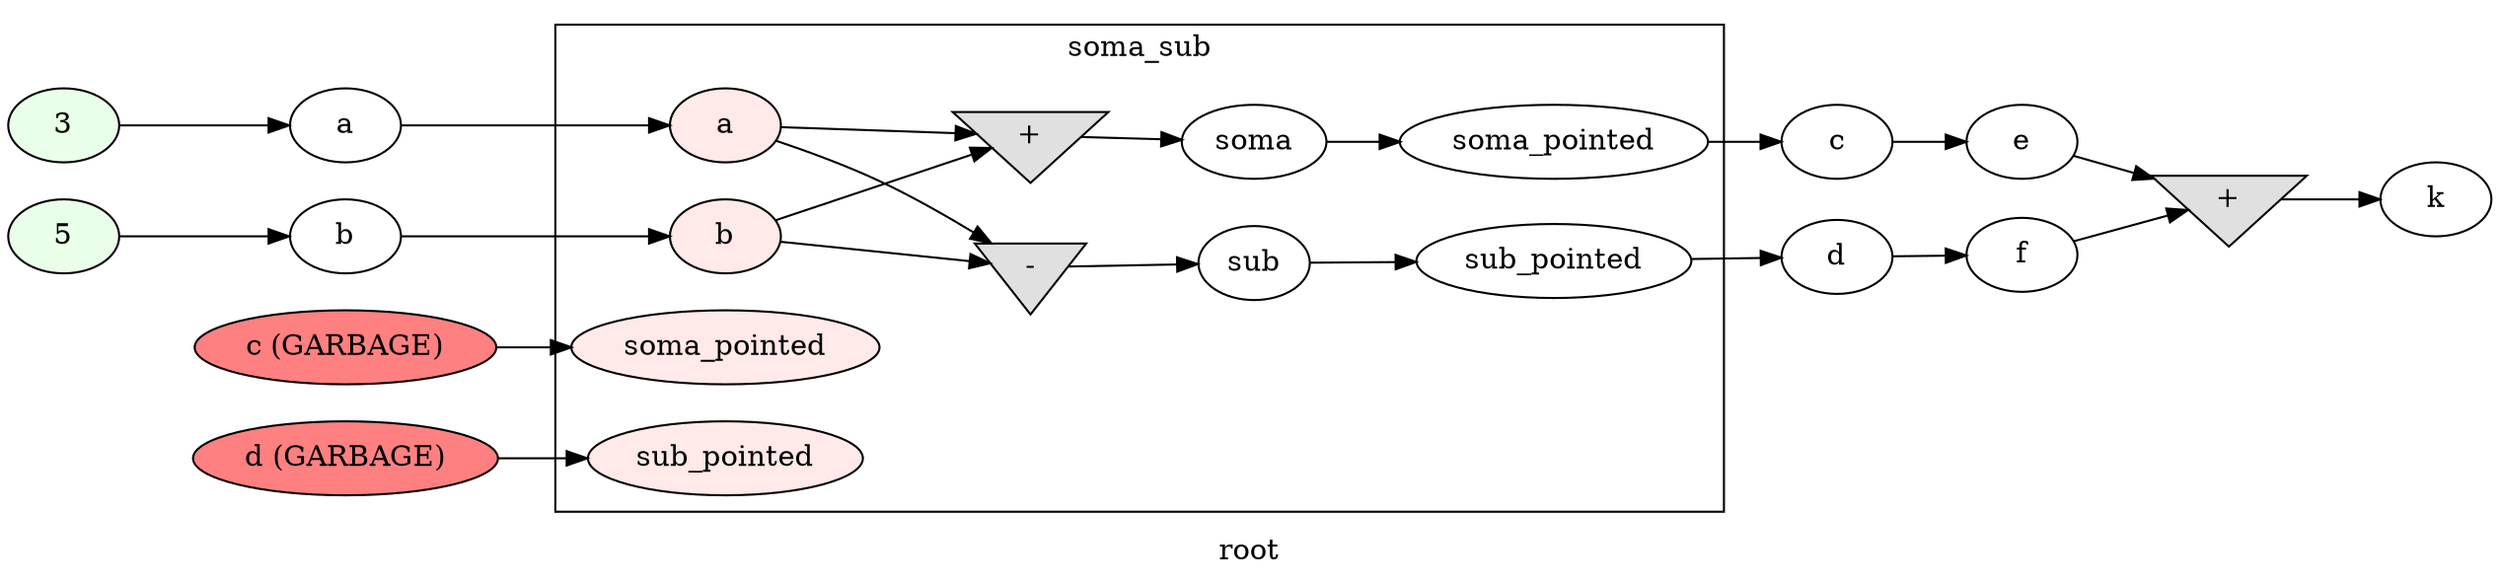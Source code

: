 digraph G
{
rankdir=LR;
label = "root";
	node_000011 [ label = "3", style=filled, fillcolor="#E9FFE9", startingline=10 ]
	node_000012 [ label = "a", startingline=10 ]
	node_000013 [ label = "5", style=filled, fillcolor="#E9FFE9", startingline=11 ]
	node_000014 [ label = "b", startingline=11 ]
	node_000025 [ label = "c (GARBAGE)", style=filled, fillcolor="#FF8080", startingline=13 ]
	node_000026 [ label = "c", startingline=13 ]
	node_000027 [ label = "d (GARBAGE)", style=filled, fillcolor="#FF8080", startingline=13 ]
	node_000028 [ label = "d", startingline=13 ]
	node_000029 [ label = "e", startingline=14 ]
	node_000030 [ label = "f", startingline=15 ]
	node_000031 [ label = "+", shape=invtriangle, style=filled, fillcolor="#E0E0E0", startingline=17 ]
	node_000032 [ label = "k", startingline=17 ]
subgraph cluster_1 {
label = "soma_sub";
parent = "G";
startingline = 13;
	node_000015 [ label = "a", style=filled, fillcolor="#FFE9E9", startingline=2 ]
	node_000016 [ label = "b", style=filled, fillcolor="#FFE9E9", startingline=2 ]
	node_000017 [ label = "soma_pointed", style=filled, fillcolor="#FFE9E9", startingline=2 ]
	node_000018 [ label = "sub_pointed", style=filled, fillcolor="#FFE9E9", startingline=2 ]
	node_000019 [ label = "+", shape=invtriangle, style=filled, fillcolor="#E0E0E0", startingline=4 ]
	node_000020 [ label = "soma", startingline=4 ]
	node_000021 [ label = "soma_pointed", startingline=4 ]
	node_000022 [ label = "-", shape=invtriangle, style=filled, fillcolor="#E0E0E0", startingline=5 ]
	node_000023 [ label = "sub", startingline=5 ]
	node_000024 [ label = "sub_pointed", startingline=5 ]
}
	node_000011 -> node_000012
	node_000012 -> node_000015
	node_000013 -> node_000014
	node_000014 -> node_000016
	node_000025 -> node_000017
	node_000026 -> node_000029
	node_000027 -> node_000018
	node_000028 -> node_000030
	node_000029 -> node_000031
	node_000030 -> node_000031
	node_000031 -> node_000032
	node_000015 -> node_000019
	node_000015 -> node_000022
	node_000016 -> node_000019
	node_000016 -> node_000022
	node_000019 -> node_000020
	node_000020 -> node_000021
	node_000021 -> node_000026
	node_000022 -> node_000023
	node_000023 -> node_000024
	node_000024 -> node_000028
}
